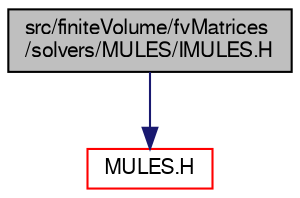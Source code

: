 digraph "src/finiteVolume/fvMatrices/solvers/MULES/IMULES.H"
{
  bgcolor="transparent";
  edge [fontname="FreeSans",fontsize="10",labelfontname="FreeSans",labelfontsize="10"];
  node [fontname="FreeSans",fontsize="10",shape=record];
  Node0 [label="src/finiteVolume/fvMatrices\l/solvers/MULES/IMULES.H",height=0.2,width=0.4,color="black", fillcolor="grey75", style="filled", fontcolor="black"];
  Node0 -> Node1 [color="midnightblue",fontsize="10",style="solid",fontname="FreeSans"];
  Node1 [label="MULES.H",height=0.2,width=0.4,color="red",URL="$a03320.html",tooltip="MULES: Multidimensional universal limiter for explicit solution. "];
}
